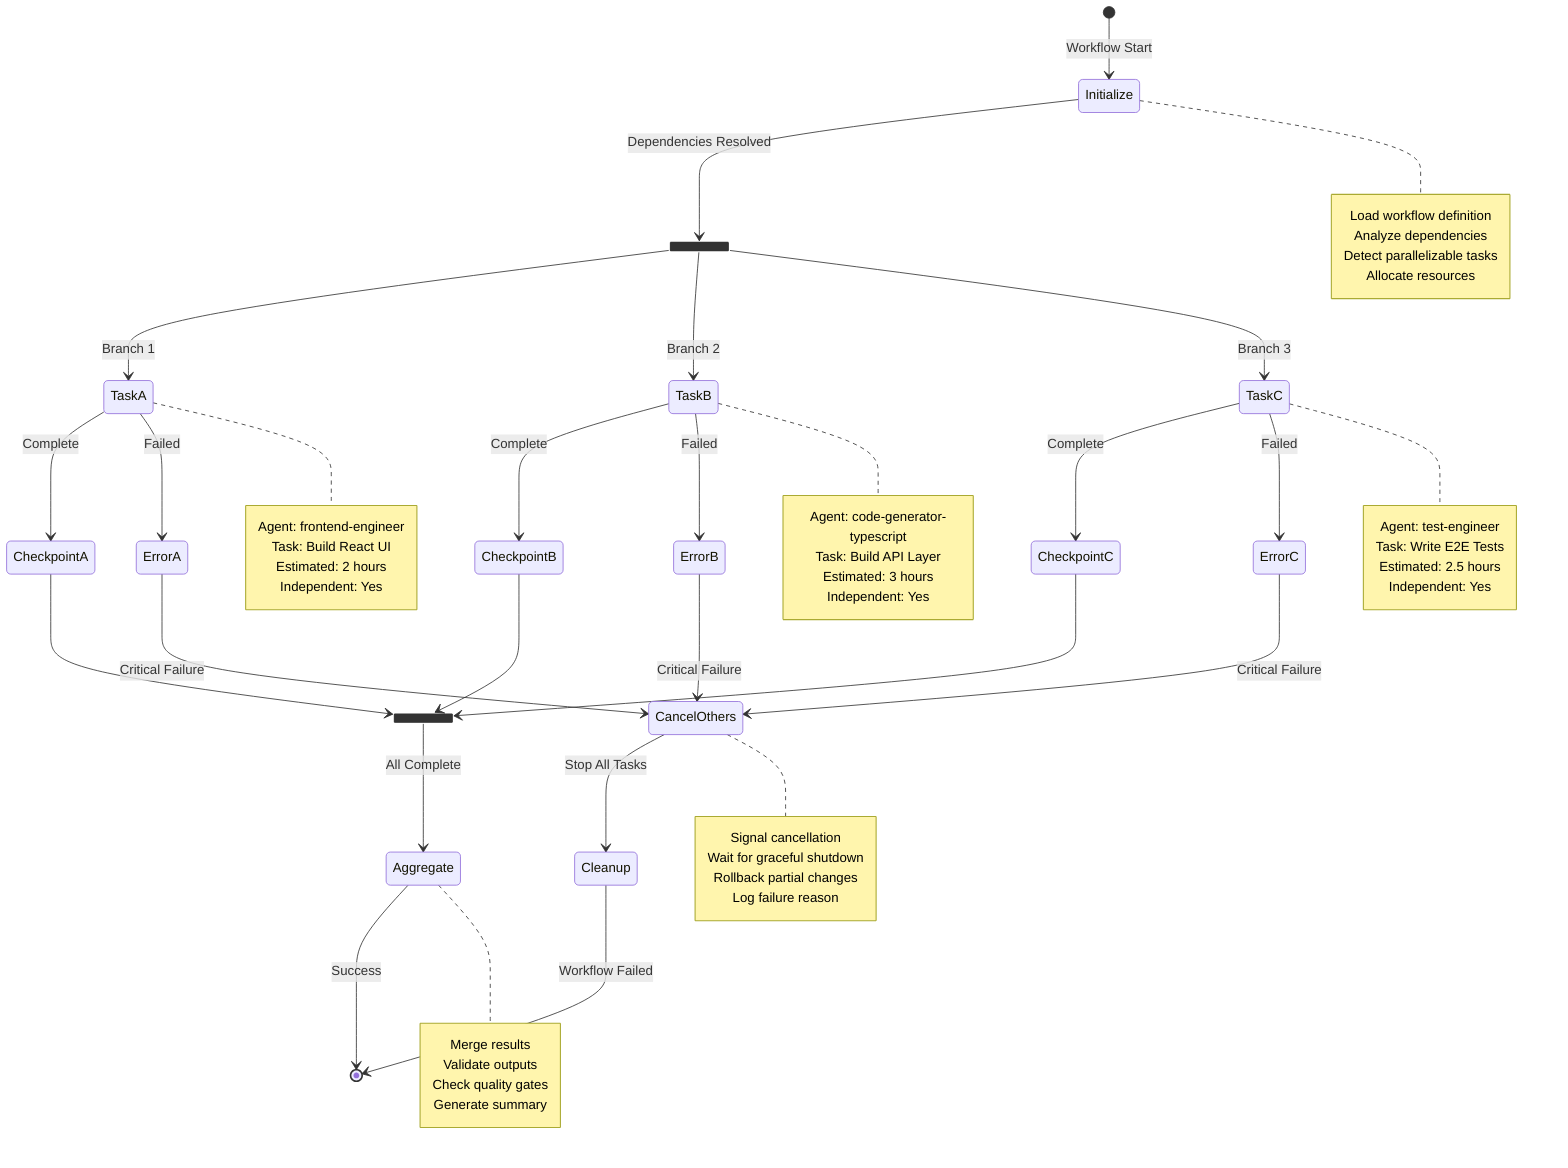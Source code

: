 stateDiagram-v2
    [*] --> Initialize: Workflow Start

    state parallel_fork <<fork>>
    Initialize --> parallel_fork: Dependencies Resolved

    parallel_fork --> TaskA: Branch 1
    parallel_fork --> TaskB: Branch 2
    parallel_fork --> TaskC: Branch 3

    TaskA --> CheckpointA: Complete
    TaskB --> CheckpointB: Complete
    TaskC --> CheckpointC: Complete

    state parallel_join <<join>>
    CheckpointA --> parallel_join
    CheckpointB --> parallel_join
    CheckpointC --> parallel_join

    parallel_join --> Aggregate: All Complete
    Aggregate --> [*]: Success

    TaskA --> ErrorA: Failed
    TaskB --> ErrorB: Failed
    TaskC --> ErrorC: Failed

    ErrorA --> CancelOthers: Critical Failure
    ErrorB --> CancelOthers: Critical Failure
    ErrorC --> CancelOthers: Critical Failure

    CancelOthers --> Cleanup: Stop All Tasks
    Cleanup --> [*]: Workflow Failed

    note right of Initialize
        Load workflow definition
        Analyze dependencies
        Detect parallelizable tasks
        Allocate resources
    end note

    note right of TaskA
        Agent: frontend-engineer
        Task: Build React UI
        Estimated: 2 hours
        Independent: Yes
    end note

    note right of TaskB
        Agent: code-generator-typescript
        Task: Build API Layer
        Estimated: 3 hours
        Independent: Yes
    end note

    note right of TaskC
        Agent: test-engineer
        Task: Write E2E Tests
        Estimated: 2.5 hours
        Independent: Yes
    end note

    note right of Aggregate
        Merge results
        Validate outputs
        Check quality gates
        Generate summary
    end note

    note right of CancelOthers
        Signal cancellation
        Wait for graceful shutdown
        Rollback partial changes
        Log failure reason
    end note